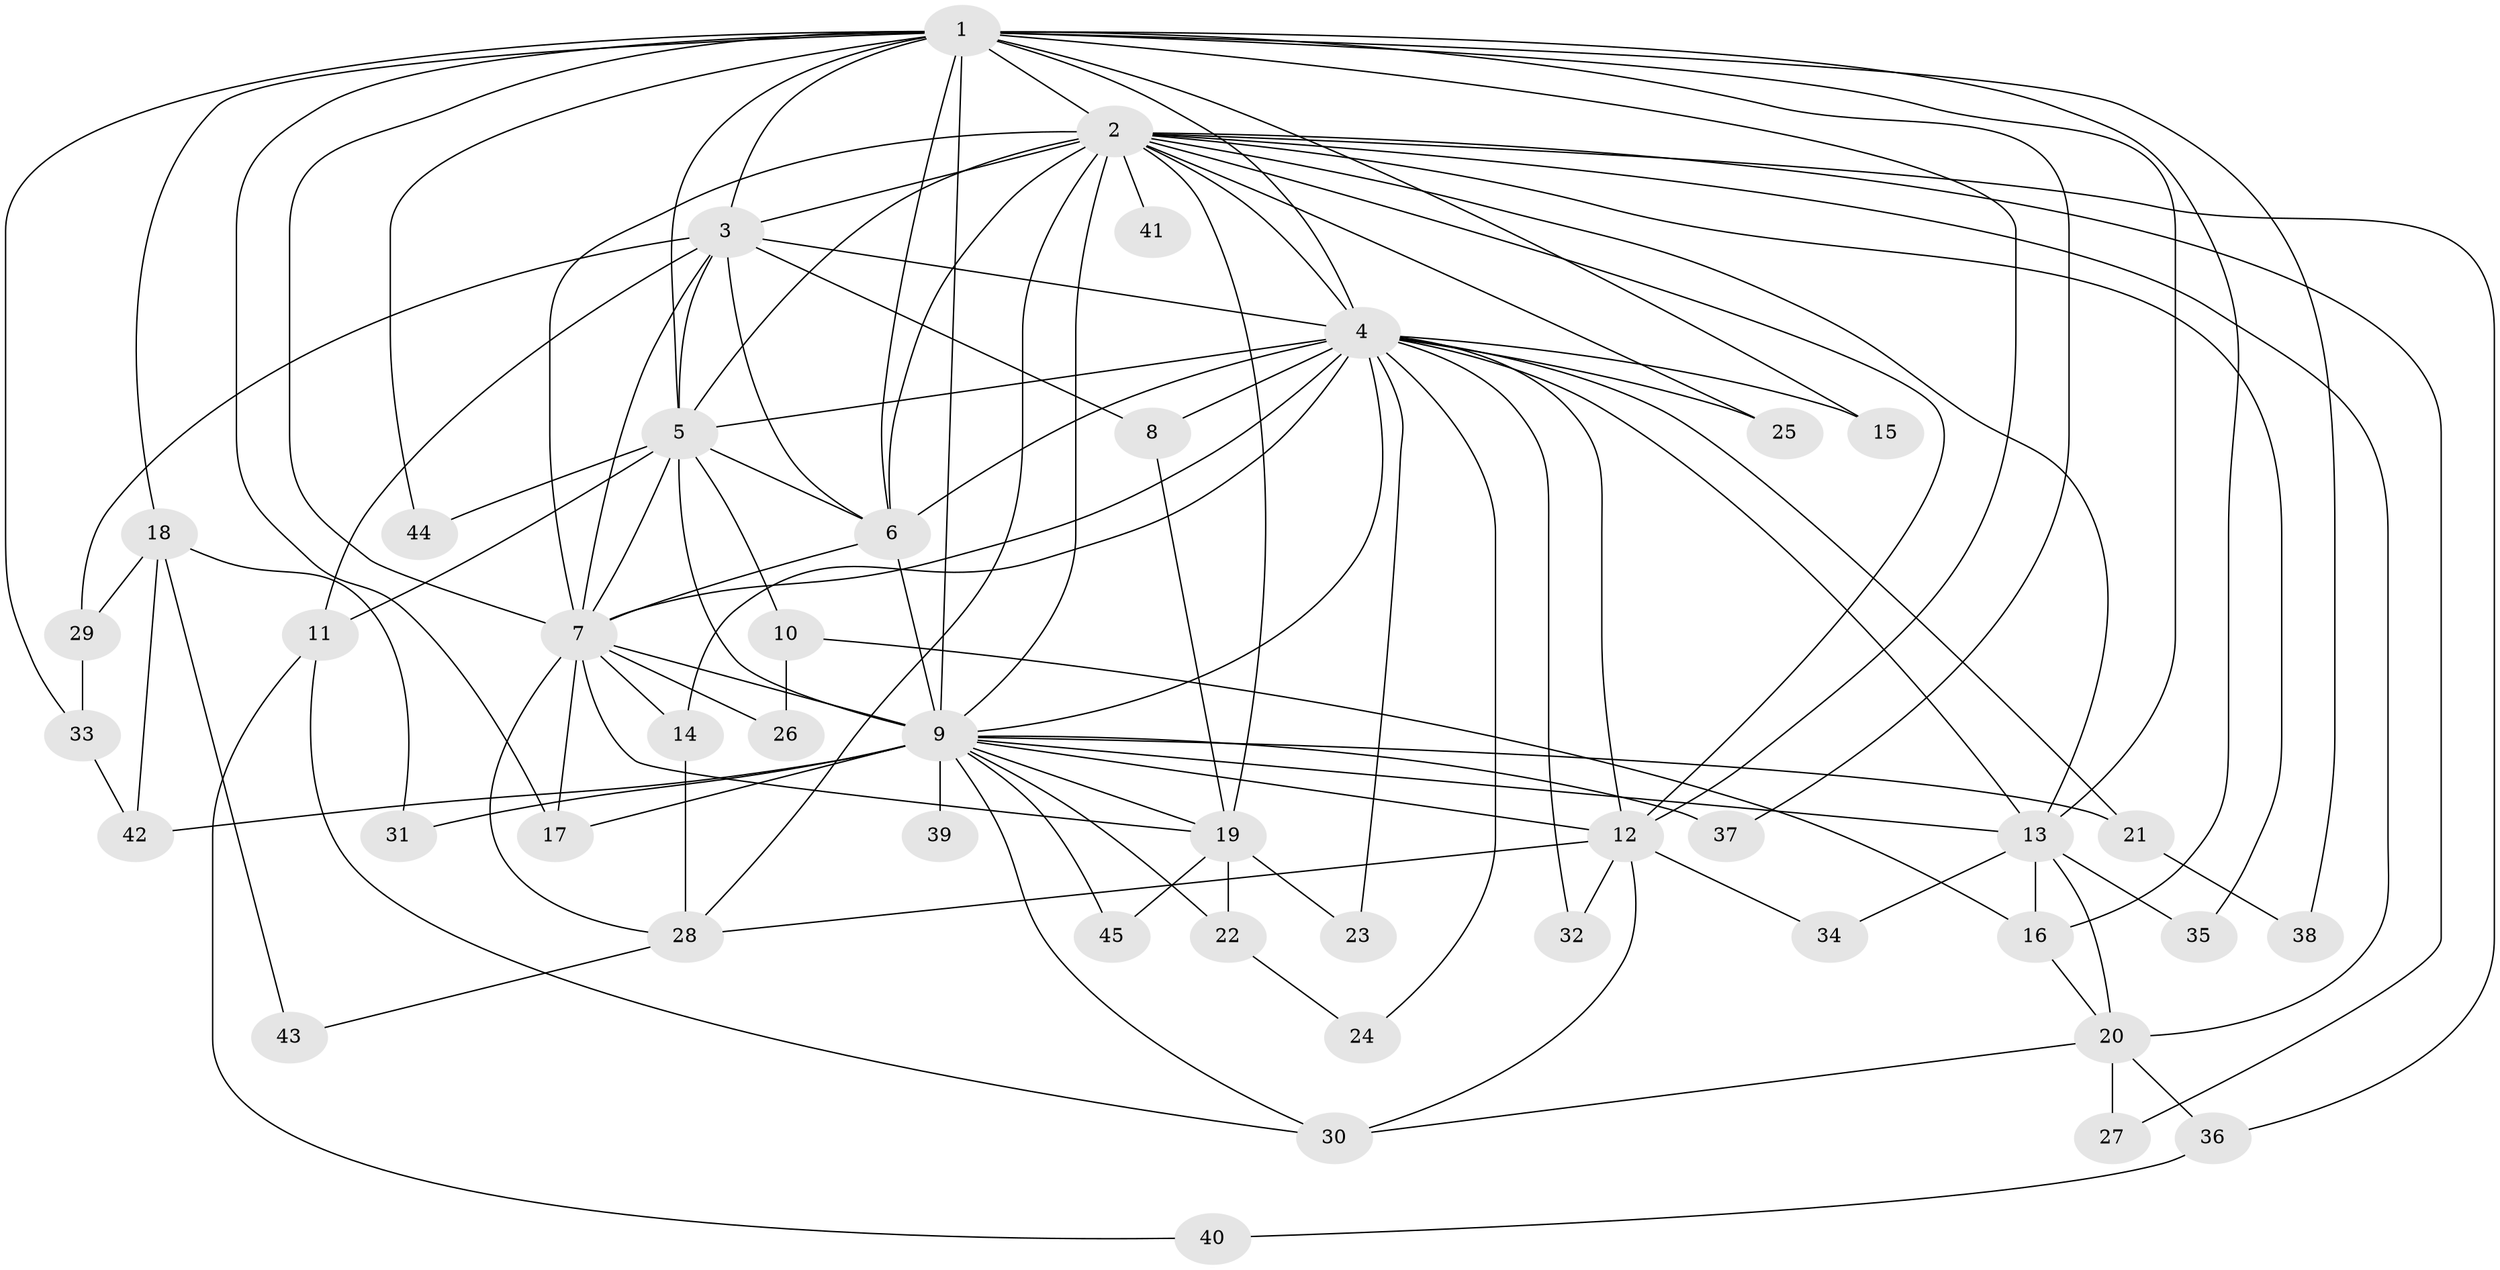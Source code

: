 // original degree distribution, {20: 0.022988505747126436, 18: 0.022988505747126436, 15: 0.022988505747126436, 14: 0.022988505747126436, 16: 0.011494252873563218, 28: 0.011494252873563218, 3: 0.25287356321839083, 2: 0.4827586206896552, 4: 0.05747126436781609, 7: 0.034482758620689655, 6: 0.04597701149425287, 5: 0.011494252873563218}
// Generated by graph-tools (version 1.1) at 2025/34/03/09/25 02:34:43]
// undirected, 45 vertices, 111 edges
graph export_dot {
graph [start="1"]
  node [color=gray90,style=filled];
  1;
  2;
  3;
  4;
  5;
  6;
  7;
  8;
  9;
  10;
  11;
  12;
  13;
  14;
  15;
  16;
  17;
  18;
  19;
  20;
  21;
  22;
  23;
  24;
  25;
  26;
  27;
  28;
  29;
  30;
  31;
  32;
  33;
  34;
  35;
  36;
  37;
  38;
  39;
  40;
  41;
  42;
  43;
  44;
  45;
  1 -- 2 [weight=4.0];
  1 -- 3 [weight=2.0];
  1 -- 4 [weight=4.0];
  1 -- 5 [weight=2.0];
  1 -- 6 [weight=3.0];
  1 -- 7 [weight=3.0];
  1 -- 9 [weight=2.0];
  1 -- 12 [weight=1.0];
  1 -- 13 [weight=1.0];
  1 -- 15 [weight=1.0];
  1 -- 16 [weight=1.0];
  1 -- 17 [weight=1.0];
  1 -- 18 [weight=1.0];
  1 -- 33 [weight=1.0];
  1 -- 37 [weight=1.0];
  1 -- 38 [weight=1.0];
  1 -- 44 [weight=1.0];
  2 -- 3 [weight=3.0];
  2 -- 4 [weight=4.0];
  2 -- 5 [weight=2.0];
  2 -- 6 [weight=2.0];
  2 -- 7 [weight=3.0];
  2 -- 9 [weight=2.0];
  2 -- 12 [weight=3.0];
  2 -- 13 [weight=1.0];
  2 -- 19 [weight=1.0];
  2 -- 20 [weight=1.0];
  2 -- 25 [weight=2.0];
  2 -- 27 [weight=1.0];
  2 -- 28 [weight=1.0];
  2 -- 35 [weight=1.0];
  2 -- 36 [weight=1.0];
  2 -- 41 [weight=2.0];
  3 -- 4 [weight=3.0];
  3 -- 5 [weight=2.0];
  3 -- 6 [weight=1.0];
  3 -- 7 [weight=1.0];
  3 -- 8 [weight=1.0];
  3 -- 11 [weight=1.0];
  3 -- 29 [weight=1.0];
  4 -- 5 [weight=2.0];
  4 -- 6 [weight=2.0];
  4 -- 7 [weight=2.0];
  4 -- 8 [weight=1.0];
  4 -- 9 [weight=3.0];
  4 -- 12 [weight=1.0];
  4 -- 13 [weight=1.0];
  4 -- 14 [weight=1.0];
  4 -- 15 [weight=1.0];
  4 -- 21 [weight=1.0];
  4 -- 23 [weight=1.0];
  4 -- 24 [weight=1.0];
  4 -- 25 [weight=1.0];
  4 -- 32 [weight=1.0];
  5 -- 6 [weight=1.0];
  5 -- 7 [weight=1.0];
  5 -- 9 [weight=1.0];
  5 -- 10 [weight=2.0];
  5 -- 11 [weight=1.0];
  5 -- 44 [weight=1.0];
  6 -- 7 [weight=1.0];
  6 -- 9 [weight=17.0];
  7 -- 9 [weight=2.0];
  7 -- 14 [weight=1.0];
  7 -- 17 [weight=1.0];
  7 -- 19 [weight=1.0];
  7 -- 26 [weight=1.0];
  7 -- 28 [weight=1.0];
  8 -- 19 [weight=1.0];
  9 -- 12 [weight=2.0];
  9 -- 13 [weight=1.0];
  9 -- 17 [weight=1.0];
  9 -- 19 [weight=1.0];
  9 -- 21 [weight=1.0];
  9 -- 22 [weight=1.0];
  9 -- 30 [weight=1.0];
  9 -- 31 [weight=1.0];
  9 -- 37 [weight=1.0];
  9 -- 39 [weight=2.0];
  9 -- 42 [weight=1.0];
  9 -- 45 [weight=1.0];
  10 -- 16 [weight=1.0];
  10 -- 26 [weight=1.0];
  11 -- 30 [weight=1.0];
  11 -- 40 [weight=1.0];
  12 -- 28 [weight=1.0];
  12 -- 30 [weight=1.0];
  12 -- 32 [weight=1.0];
  12 -- 34 [weight=1.0];
  13 -- 16 [weight=1.0];
  13 -- 20 [weight=1.0];
  13 -- 34 [weight=1.0];
  13 -- 35 [weight=1.0];
  14 -- 28 [weight=1.0];
  16 -- 20 [weight=1.0];
  18 -- 29 [weight=1.0];
  18 -- 31 [weight=1.0];
  18 -- 42 [weight=1.0];
  18 -- 43 [weight=1.0];
  19 -- 22 [weight=1.0];
  19 -- 23 [weight=1.0];
  19 -- 45 [weight=1.0];
  20 -- 27 [weight=1.0];
  20 -- 30 [weight=1.0];
  20 -- 36 [weight=1.0];
  21 -- 38 [weight=1.0];
  22 -- 24 [weight=1.0];
  28 -- 43 [weight=1.0];
  29 -- 33 [weight=1.0];
  33 -- 42 [weight=1.0];
  36 -- 40 [weight=1.0];
}
